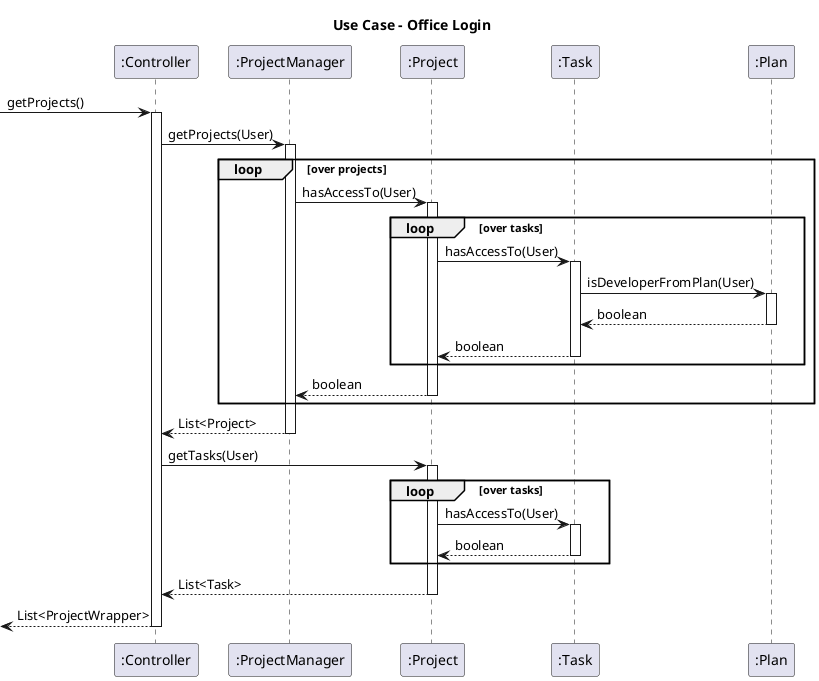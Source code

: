 @startuml

title "Use Case - Office Login"

-> ":Controller": getProjects()
activate ":Controller"

":Controller" -> ":ProjectManager" : getProjects(User)
activate ":ProjectManager"

loop over projects
    ":ProjectManager" -> ":Project" : hasAccessTo(User)
    activate ":Project"

    loop over tasks
        ":Project" -> ":Task" : hasAccessTo(User)
        activate ":Task"

        ":Task" -> ":Plan" : isDeveloperFromPlan(User)
        activate ":Plan"

        ":Plan" --> ":Task" : boolean
        deactivate ":Plan"

        ":Task" --> ":Project" : boolean
        deactivate ":Task"

    end

    ":Project" --> ":ProjectManager" : boolean
    deactivate ":Project"
end


":ProjectManager" --> ":Controller" : List<Project>
deactivate ":ProjectManager"

":Controller" -> ":Project" : getTasks(User)
activate ":Project"
loop over tasks
    ":Project" -> ":Task" : hasAccessTo(User)
    activate ":Task"


    ":Task" --> ":Project" : boolean
    deactivate ":Task"

end

":Project" --> ":Controller" : List<Task>
deactivate ":Project"


<-- ":Controller" : List<ProjectWrapper>
deactivate ":Controller"



@enduml
